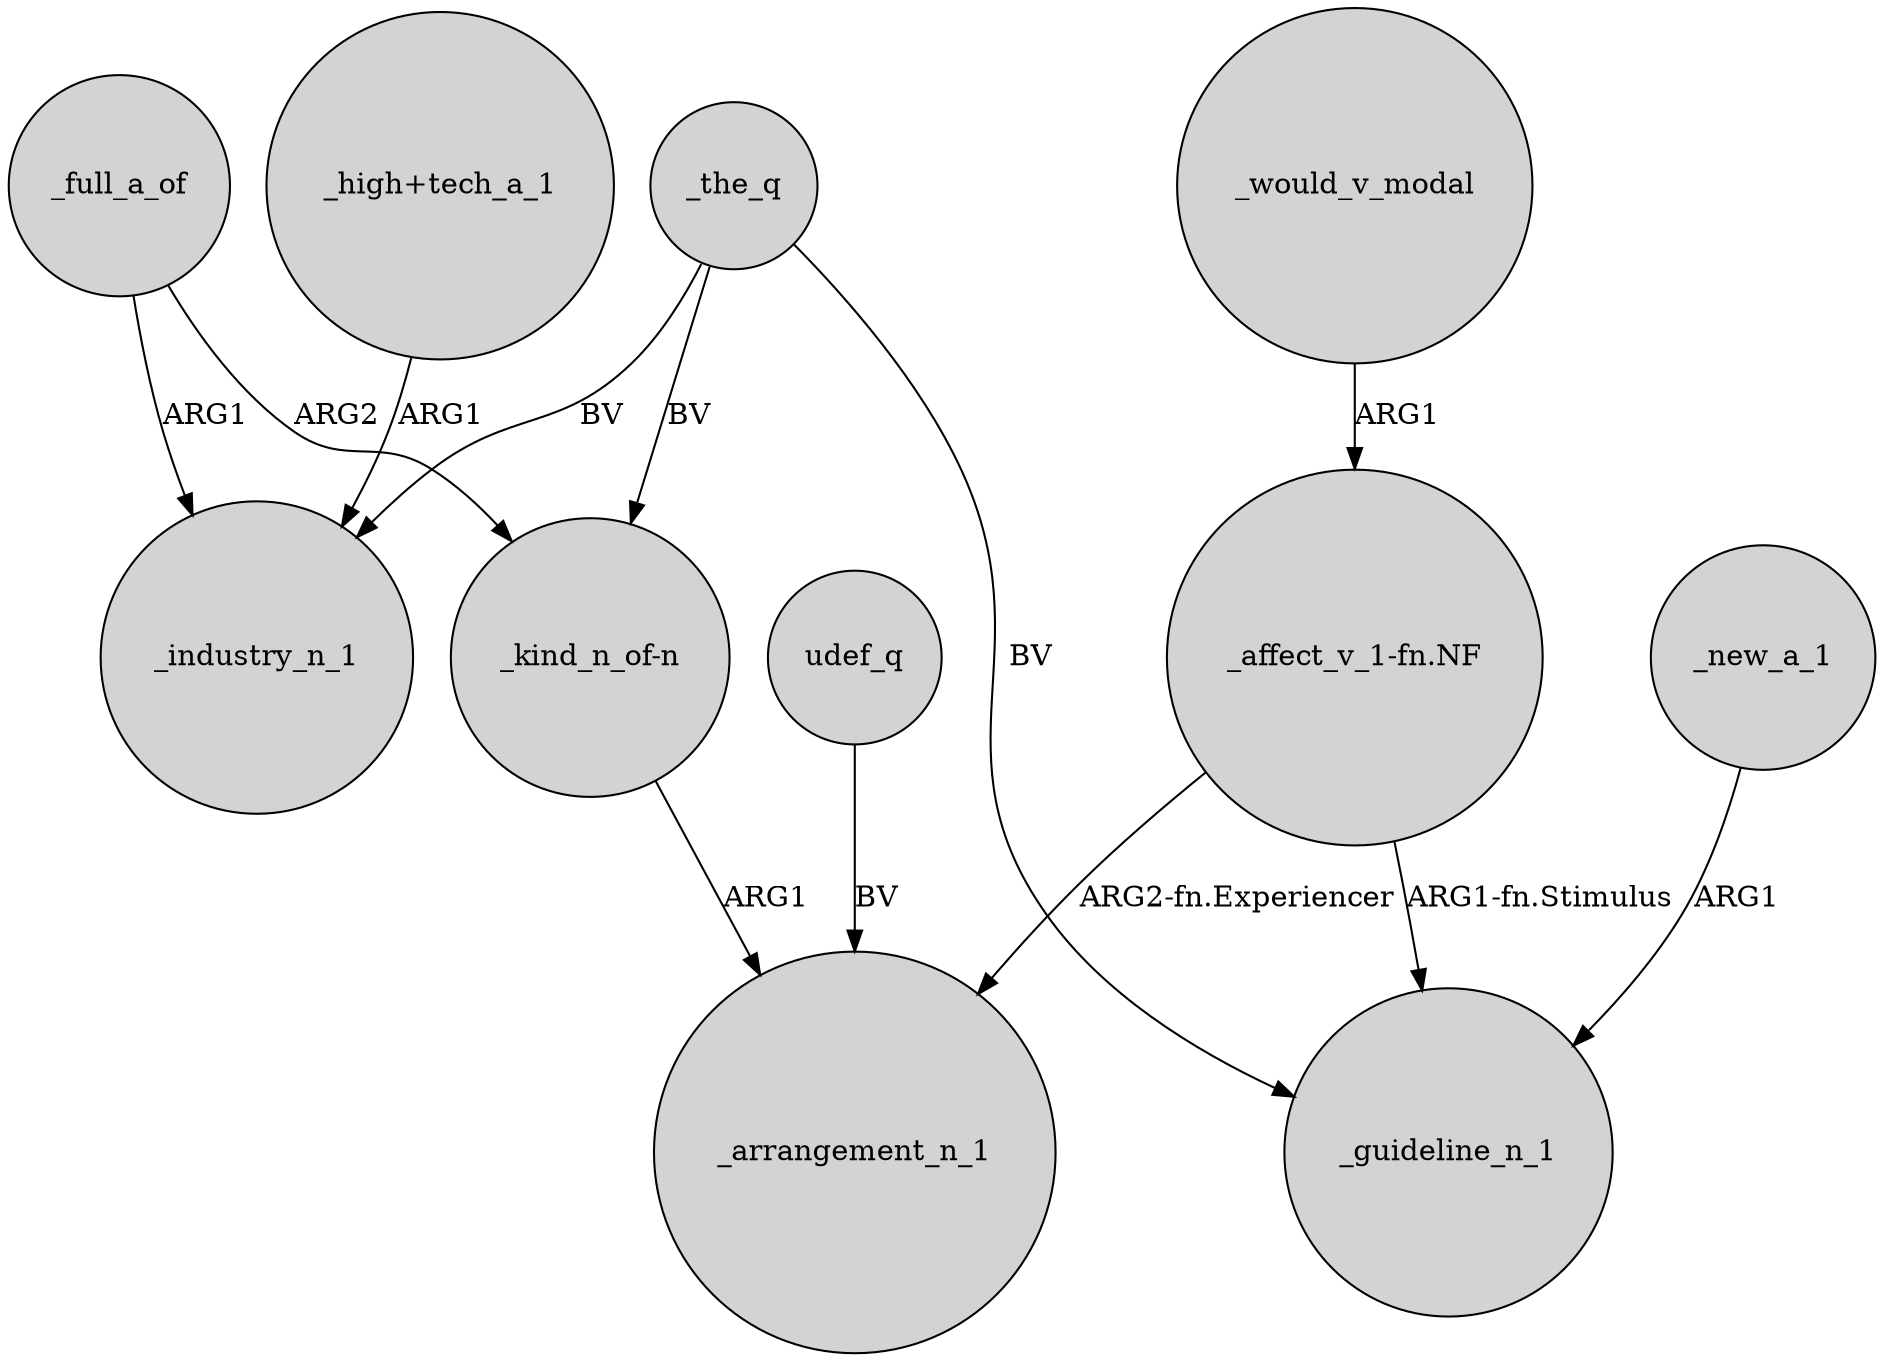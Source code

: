digraph {
	node [shape=circle style=filled]
	"_high+tech_a_1" -> _industry_n_1 [label=ARG1]
	_the_q -> _guideline_n_1 [label=BV]
	"_kind_n_of-n" -> _arrangement_n_1 [label=ARG1]
	"_affect_v_1-fn.NF" -> _guideline_n_1 [label="ARG1-fn.Stimulus"]
	_new_a_1 -> _guideline_n_1 [label=ARG1]
	_the_q -> _industry_n_1 [label=BV]
	udef_q -> _arrangement_n_1 [label=BV]
	_full_a_of -> _industry_n_1 [label=ARG1]
	_full_a_of -> "_kind_n_of-n" [label=ARG2]
	_would_v_modal -> "_affect_v_1-fn.NF" [label=ARG1]
	_the_q -> "_kind_n_of-n" [label=BV]
	"_affect_v_1-fn.NF" -> _arrangement_n_1 [label="ARG2-fn.Experiencer"]
}
